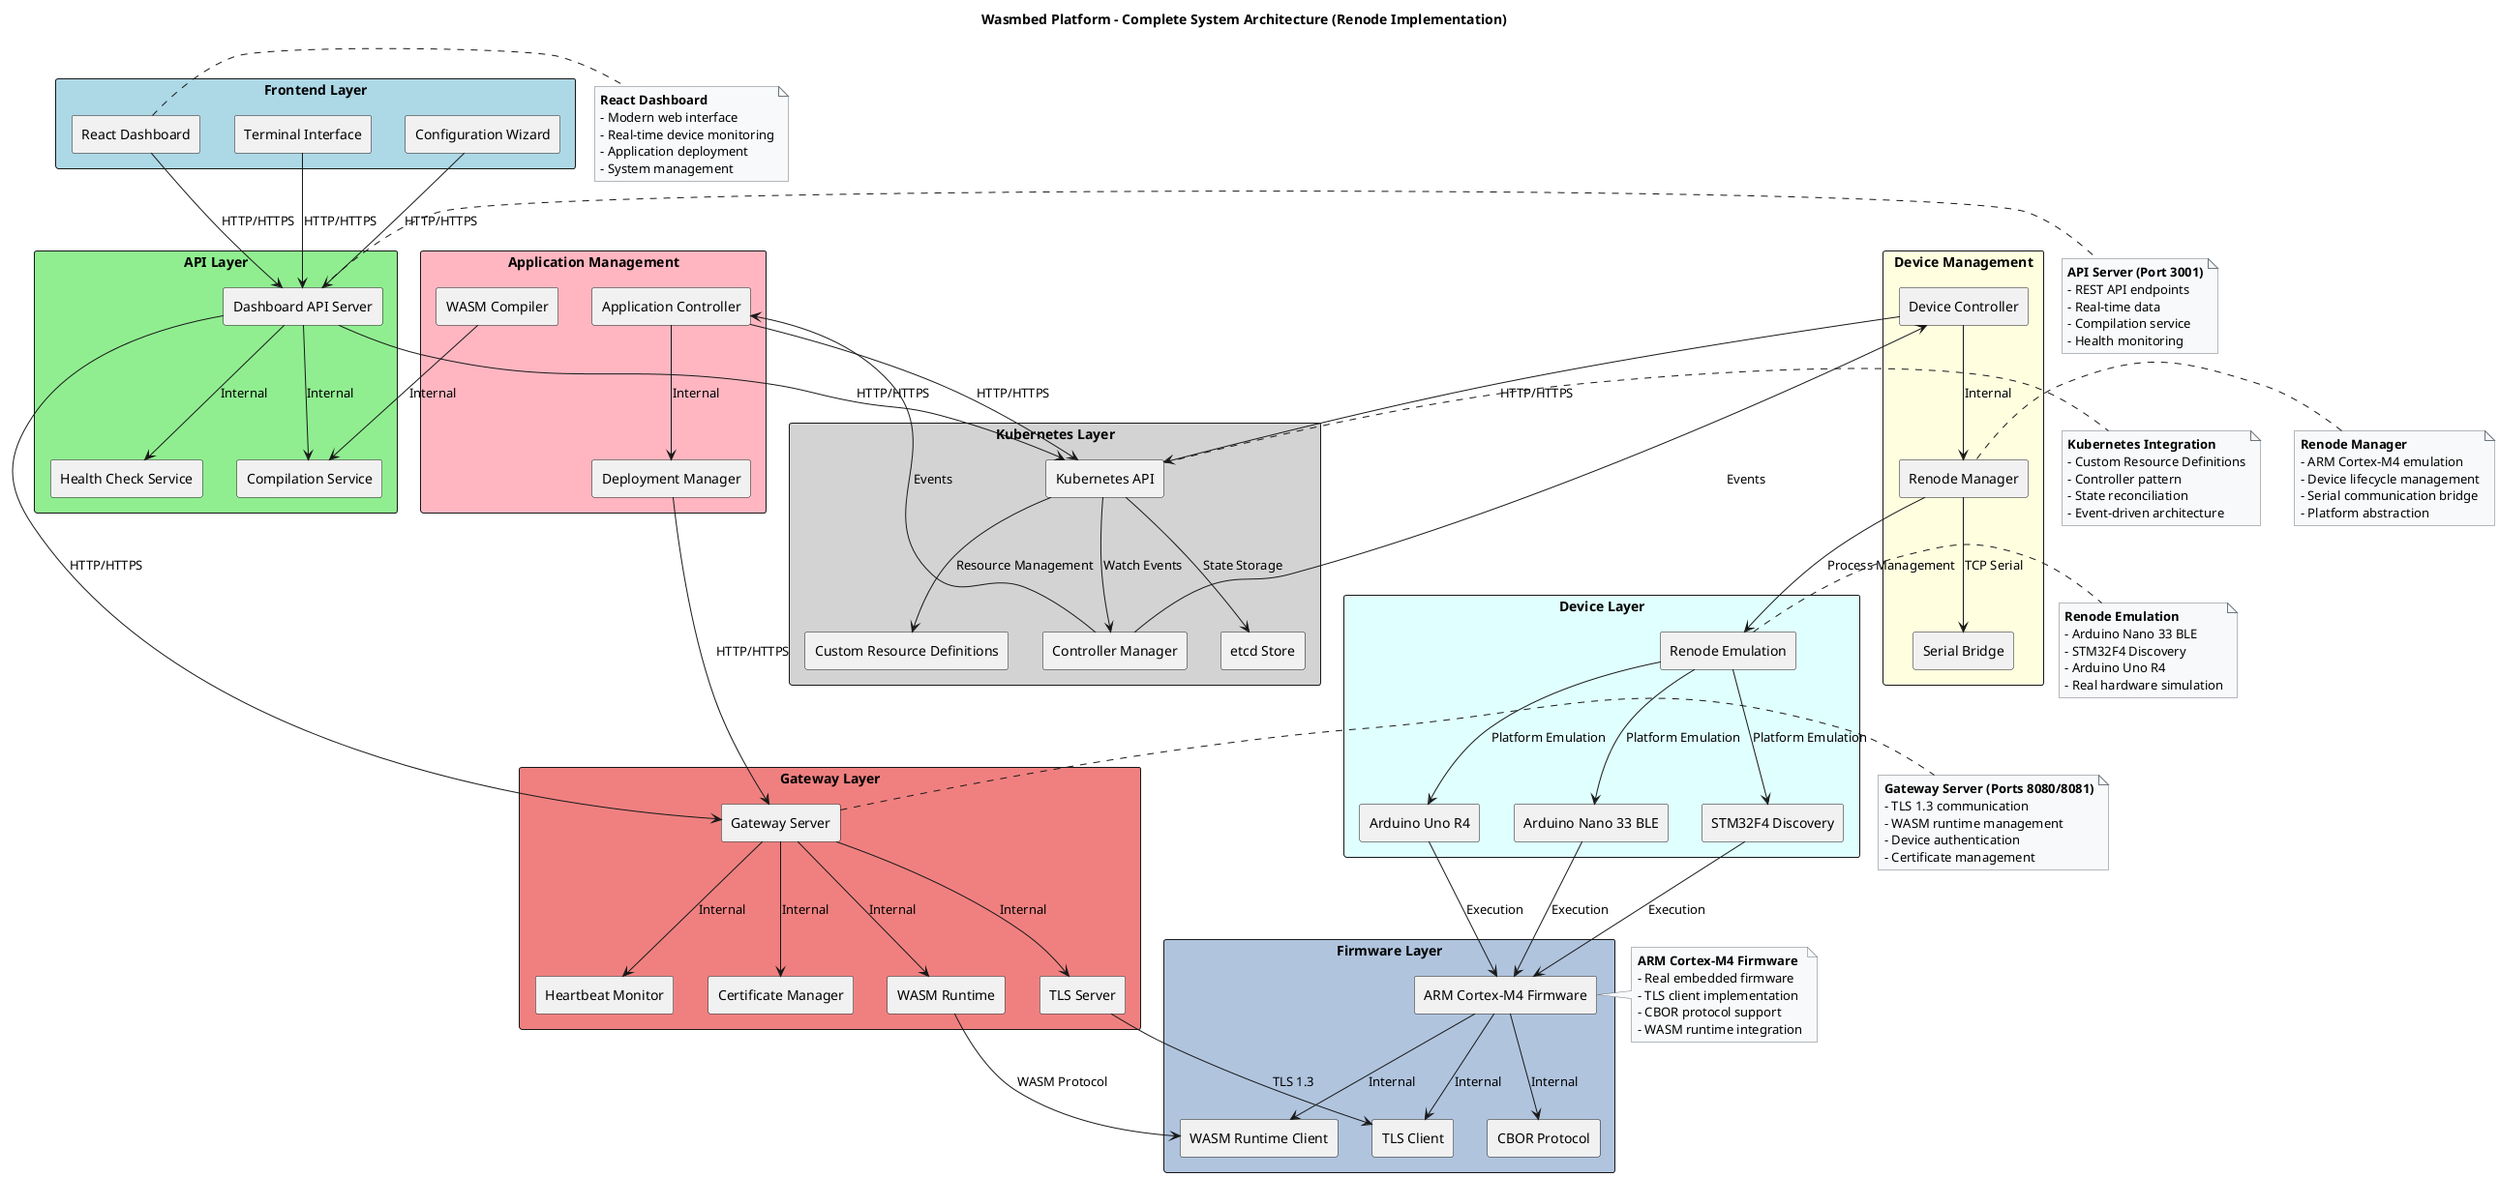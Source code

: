 ' SPDX-License-Identifier: CC-BY-4.0
' Copyright © 2025 Wasmbed contributors

@startuml
title Wasmbed Platform - Complete System Architecture (Renode Implementation)

skinparam backgroundColor #FFFFFF
skinparam componentStyle rectangle
skinparam packageStyle rectangle
skinparam noteBackgroundColor #F8F9FA
skinparam noteBorderColor #6C757D
skinparam direction top to bottom

package "Frontend Layer" as Frontend #LightBlue {
    component [React Dashboard] as Dashboard
    component [Terminal Interface] as Terminal
    component [Configuration Wizard] as ConfigWiz
}

package "API Layer" as API #LightGreen {
    component [Dashboard API Server] as APIServer
    component [Health Check Service] as HealthCheck
    component [Compilation Service] as Compiler
}

package "Gateway Layer" as Gateway #LightCoral {
    component [Gateway Server] as GatewayServer
    component [TLS Server] as TLSServer
    component [WASM Runtime] as WASMRuntime
    component [Heartbeat Monitor] as Heartbeat
    component [Certificate Manager] as CertManager
}

package "Device Management" as DeviceMgmt #LightYellow {
    component [Renode Manager] as RenodeManager
    component [Device Controller] as DeviceController
    component [Serial Bridge] as SerialBridge
}

package "Application Management" as AppMgmt #LightPink {
    component [Application Controller] as AppController
    component [WASM Compiler] as WASMCompiler
    component [Deployment Manager] as DeployManager
}

package "Kubernetes Layer" as K8S #LightGray {
    component [Kubernetes API] as K8SAPI
    component [Custom Resource Definitions] as CRDs
    component [Controller Manager] as ControllerMgr
    component [etcd Store] as ETCD
}

package "Device Layer" as Device #LightCyan {
    component [Arduino Nano 33 BLE] as ArduinoNano
    component [STM32F4 Discovery] as STM32F4
    component [Arduino Uno R4] as ArduinoUno
    component [Renode Emulation] as RenodeEmu
}

package "Firmware Layer" as Firmware #LightSteelBlue {
    component [ARM Cortex-M4 Firmware] as ARM_Firmware
    component [TLS Client] as TLSClient
    component [CBOR Protocol] as CBORProto
    component [WASM Runtime Client] as WASMClient
}

' Frontend Layer Connections
Dashboard --> APIServer : HTTP/HTTPS
Terminal --> APIServer : HTTP/HTTPS
ConfigWiz --> APIServer : HTTP/HTTPS

' API Layer Connections
APIServer --> GatewayServer : HTTP/HTTPS
APIServer --> Compiler : Internal
APIServer --> HealthCheck : Internal
APIServer --> K8SAPI : HTTP/HTTPS

' Gateway Layer Connections
GatewayServer --> TLSServer : Internal
GatewayServer --> WASMRuntime : Internal
GatewayServer --> Heartbeat : Internal
GatewayServer --> CertManager : Internal
TLSServer --> TLSClient : TLS 1.3
WASMRuntime --> WASMClient : WASM Protocol

' Device Management Connections
RenodeManager --> RenodeEmu : Process Management
RenodeManager --> SerialBridge : TCP Serial
DeviceController --> K8SAPI : HTTP/HTTPS
DeviceController --> RenodeManager : Internal

' Application Management Connections
AppController --> K8SAPI : HTTP/HTTPS
AppController --> DeployManager : Internal
DeployManager --> GatewayServer : HTTP/HTTPS
WASMCompiler --> Compiler : Internal

' Kubernetes Layer Connections
K8SAPI --> CRDs : Resource Management
K8SAPI --> ControllerMgr : Watch Events
ControllerMgr --> DeviceController : Events
ControllerMgr --> AppController : Events
K8SAPI --> ETCD : State Storage

' Device Layer Connections
RenodeEmu --> ArduinoNano : Platform Emulation
RenodeEmu --> STM32F4 : Platform Emulation
RenodeEmu --> ArduinoUno : Platform Emulation

' Firmware Layer Connections
ArduinoNano --> ARM_Firmware : Execution
STM32F4 --> ARM_Firmware : Execution
ArduinoUno --> ARM_Firmware : Execution
ARM_Firmware --> TLSClient : Internal
ARM_Firmware --> CBORProto : Internal
ARM_Firmware --> WASMClient : Internal

note right of Dashboard
  **React Dashboard**
  - Modern web interface
  - Real-time device monitoring
  - Application deployment
  - System management
end note

note right of APIServer
  **API Server (Port 3001)**
  - REST API endpoints
  - Real-time data
  - Compilation service
  - Health monitoring
end note

note right of GatewayServer
  **Gateway Server (Ports 8080/8081)**
  - TLS 1.3 communication
  - WASM runtime management
  - Device authentication
  - Certificate management
end note

note right of RenodeManager
  **Renode Manager**
  - ARM Cortex-M4 emulation
  - Device lifecycle management
  - Serial communication bridge
  - Platform abstraction
end note

note right of RenodeEmu
  **Renode Emulation**
  - Arduino Nano 33 BLE
  - STM32F4 Discovery
  - Arduino Uno R4
  - Real hardware simulation
end note

note right of ARM_Firmware
  **ARM Cortex-M4 Firmware**
  - Real embedded firmware
  - TLS client implementation
  - CBOR protocol support
  - WASM runtime integration
end note

note right of K8SAPI
  **Kubernetes Integration**
  - Custom Resource Definitions
  - Controller pattern
  - State reconciliation
  - Event-driven architecture
end note

@enduml

